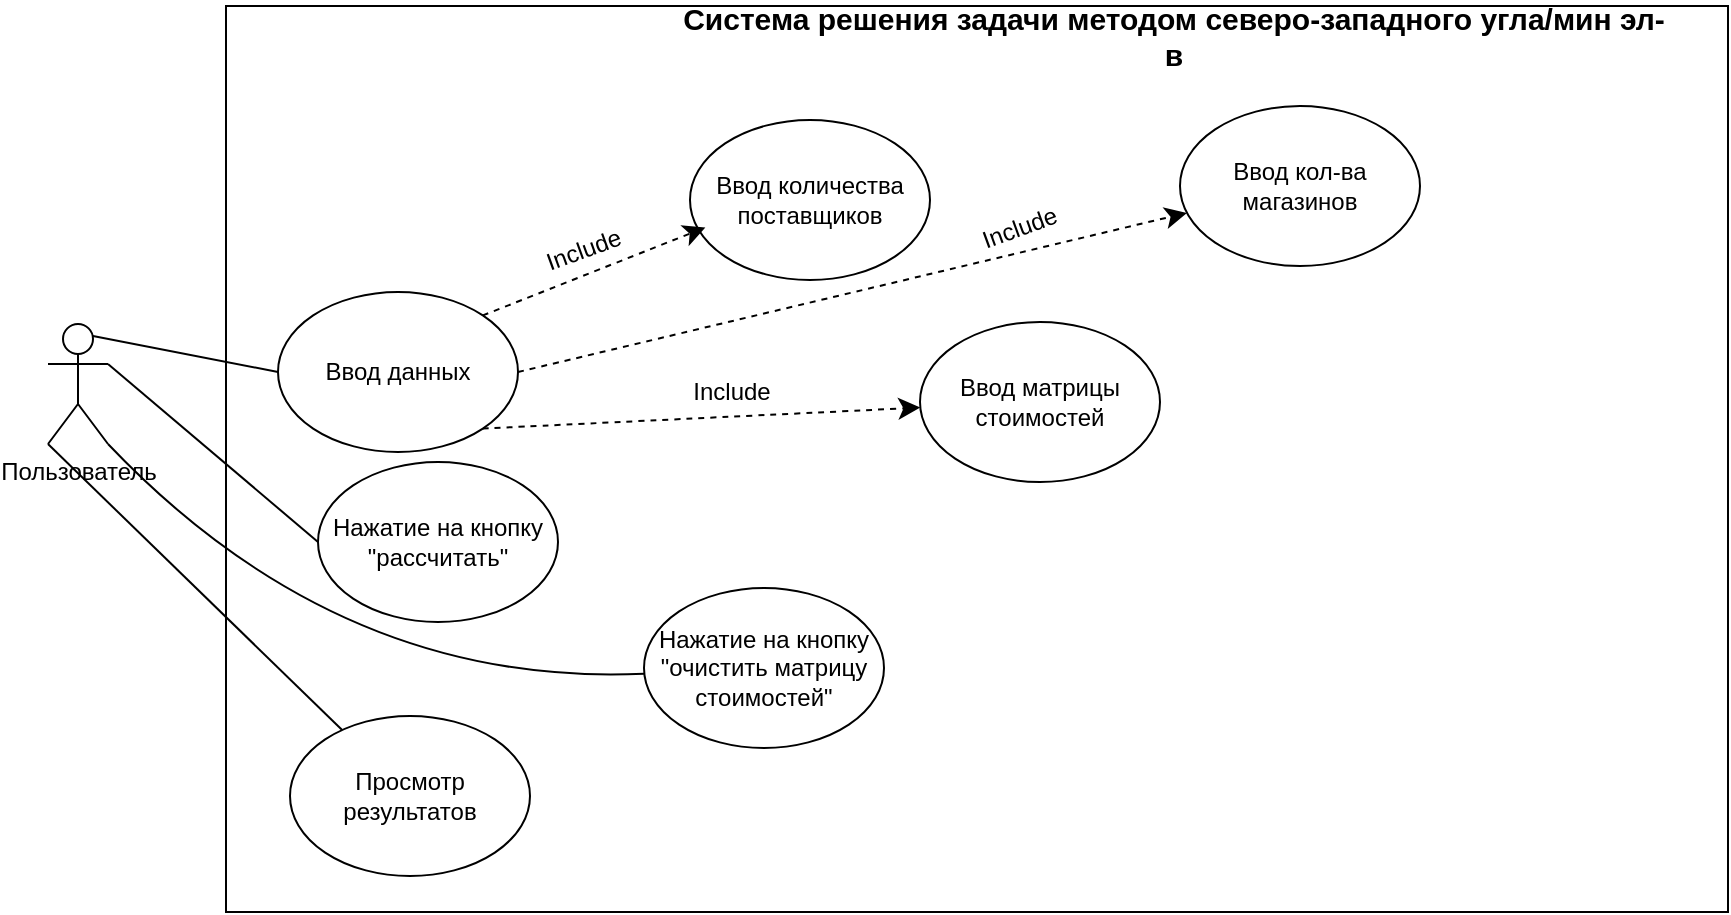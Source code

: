 <mxfile version="26.2.12">
  <diagram name="Страница — 1" id="ysiQBloccP-6B-CUkCuF">
    <mxGraphModel dx="1339" dy="1008" grid="0" gridSize="10" guides="1" tooltips="1" connect="1" arrows="1" fold="1" page="0" pageScale="1" pageWidth="827" pageHeight="1169" math="0" shadow="0">
      <root>
        <mxCell id="0" />
        <mxCell id="1" parent="0" />
        <mxCell id="Mk1Z0D-mKazQVYPmV3hy-1" value="" style="rounded=0;whiteSpace=wrap;html=1;" parent="1" vertex="1">
          <mxGeometry x="59" y="-224" width="751" height="453" as="geometry" />
        </mxCell>
        <mxCell id="37V98sv0wtt9kqBkIG4--5" style="edgeStyle=none;curved=1;rounded=0;orthogonalLoop=1;jettySize=auto;html=1;entryX=0;entryY=0.5;entryDx=0;entryDy=0;fontSize=12;startSize=8;endSize=8;exitX=1;exitY=0.333;exitDx=0;exitDy=0;exitPerimeter=0;endArrow=none;startFill=0;" edge="1" parent="1" source="Mk1Z0D-mKazQVYPmV3hy-2" target="Mk1Z0D-mKazQVYPmV3hy-7">
          <mxGeometry relative="1" as="geometry" />
        </mxCell>
        <mxCell id="37V98sv0wtt9kqBkIG4--6" style="edgeStyle=none;curved=1;rounded=0;orthogonalLoop=1;jettySize=auto;html=1;exitX=1;exitY=1;exitDx=0;exitDy=0;exitPerimeter=0;fontSize=12;startSize=8;endSize=8;endArrow=none;startFill=0;" edge="1" parent="1" source="Mk1Z0D-mKazQVYPmV3hy-2" target="Mk1Z0D-mKazQVYPmV3hy-9">
          <mxGeometry relative="1" as="geometry">
            <mxPoint x="35.455" y="74.364" as="targetPoint" />
            <Array as="points">
              <mxPoint x="116" y="117" />
            </Array>
          </mxGeometry>
        </mxCell>
        <mxCell id="37V98sv0wtt9kqBkIG4--7" style="edgeStyle=none;curved=1;rounded=0;orthogonalLoop=1;jettySize=auto;html=1;exitX=0;exitY=1;exitDx=0;exitDy=0;exitPerimeter=0;fontSize=12;startSize=8;endSize=8;endArrow=none;startFill=0;" edge="1" parent="1" source="Mk1Z0D-mKazQVYPmV3hy-2" target="Mk1Z0D-mKazQVYPmV3hy-6">
          <mxGeometry relative="1" as="geometry" />
        </mxCell>
        <mxCell id="Mk1Z0D-mKazQVYPmV3hy-2" value="Пользователь" style="shape=umlActor;verticalLabelPosition=bottom;verticalAlign=top;html=1;" parent="1" vertex="1">
          <mxGeometry x="-30" y="-65" width="30" height="60" as="geometry" />
        </mxCell>
        <mxCell id="Mk1Z0D-mKazQVYPmV3hy-4" value="&lt;b&gt;&lt;font style=&quot;font-size: 15px;&quot;&gt;Система решения задачи методом северо-западного угла/мин эл-в&lt;/font&gt;&lt;/b&gt;" style="text;html=1;align=center;verticalAlign=middle;whiteSpace=wrap;rounded=0;" parent="1" vertex="1">
          <mxGeometry x="282" y="-224" width="502" height="30" as="geometry" />
        </mxCell>
        <mxCell id="Mk1Z0D-mKazQVYPmV3hy-5" value="Ввод матрицы стоимостей" style="ellipse;whiteSpace=wrap;html=1;" parent="1" vertex="1">
          <mxGeometry x="406" y="-66" width="120" height="80" as="geometry" />
        </mxCell>
        <mxCell id="Mk1Z0D-mKazQVYPmV3hy-6" value="Просмотр результатов" style="ellipse;whiteSpace=wrap;html=1;" parent="1" vertex="1">
          <mxGeometry x="91" y="131" width="120" height="80" as="geometry" />
        </mxCell>
        <mxCell id="Mk1Z0D-mKazQVYPmV3hy-7" value="Нажатие на кнопку &quot;рассчитать&quot;" style="ellipse;whiteSpace=wrap;html=1;" parent="1" vertex="1">
          <mxGeometry x="105" y="4" width="120" height="80" as="geometry" />
        </mxCell>
        <mxCell id="Mk1Z0D-mKazQVYPmV3hy-8" value="Ввод кол-ва магазинов" style="ellipse;whiteSpace=wrap;html=1;" parent="1" vertex="1">
          <mxGeometry x="536" y="-174" width="120" height="80" as="geometry" />
        </mxCell>
        <mxCell id="Mk1Z0D-mKazQVYPmV3hy-9" value="Нажатие на кнопку &quot;очистить матрицу стоимостей&quot;" style="ellipse;whiteSpace=wrap;html=1;" parent="1" vertex="1">
          <mxGeometry x="268" y="67" width="120" height="80" as="geometry" />
        </mxCell>
        <mxCell id="Mk1Z0D-mKazQVYPmV3hy-10" value="Ввод количества поставщиков" style="ellipse;whiteSpace=wrap;html=1;" parent="1" vertex="1">
          <mxGeometry x="291" y="-167" width="120" height="80" as="geometry" />
        </mxCell>
        <mxCell id="37V98sv0wtt9kqBkIG4--4" style="edgeStyle=none;curved=1;rounded=0;orthogonalLoop=1;jettySize=auto;html=1;exitX=1;exitY=0.5;exitDx=0;exitDy=0;fontSize=12;startSize=8;endSize=8;dashed=1;" edge="1" parent="1" source="Mk1Z0D-mKazQVYPmV3hy-11" target="Mk1Z0D-mKazQVYPmV3hy-8">
          <mxGeometry relative="1" as="geometry" />
        </mxCell>
        <mxCell id="37V98sv0wtt9kqBkIG4--12" style="edgeStyle=none;curved=1;rounded=0;orthogonalLoop=1;jettySize=auto;html=1;exitX=1;exitY=1;exitDx=0;exitDy=0;fontSize=12;startSize=8;endSize=8;dashed=1;" edge="1" parent="1" source="Mk1Z0D-mKazQVYPmV3hy-11" target="Mk1Z0D-mKazQVYPmV3hy-5">
          <mxGeometry relative="1" as="geometry" />
        </mxCell>
        <mxCell id="Mk1Z0D-mKazQVYPmV3hy-11" value="Ввод данных" style="ellipse;whiteSpace=wrap;html=1;" parent="1" vertex="1">
          <mxGeometry x="85" y="-81" width="120" height="80" as="geometry" />
        </mxCell>
        <mxCell id="Mk1Z0D-mKazQVYPmV3hy-14" style="edgeStyle=none;curved=1;rounded=0;orthogonalLoop=1;jettySize=auto;html=1;entryX=0;entryY=0.5;entryDx=0;entryDy=0;fontSize=12;strokeColor=default;endArrow=none;startFill=0;exitX=0.75;exitY=0.1;exitDx=0;exitDy=0;exitPerimeter=0;" parent="1" source="Mk1Z0D-mKazQVYPmV3hy-2" target="Mk1Z0D-mKazQVYPmV3hy-11" edge="1">
          <mxGeometry relative="1" as="geometry" />
        </mxCell>
        <mxCell id="37V98sv0wtt9kqBkIG4--2" style="edgeStyle=none;curved=1;rounded=0;orthogonalLoop=1;jettySize=auto;html=1;exitX=1;exitY=0;exitDx=0;exitDy=0;entryX=0.064;entryY=0.672;entryDx=0;entryDy=0;entryPerimeter=0;fontSize=12;startSize=8;endSize=8;dashed=1;" edge="1" parent="1" source="Mk1Z0D-mKazQVYPmV3hy-11" target="Mk1Z0D-mKazQVYPmV3hy-10">
          <mxGeometry relative="1" as="geometry" />
        </mxCell>
        <mxCell id="37V98sv0wtt9kqBkIG4--10" value="Include" style="text;html=1;align=center;verticalAlign=middle;whiteSpace=wrap;rounded=0;rotation=-20;" vertex="1" parent="1">
          <mxGeometry x="208" y="-117" width="60" height="30" as="geometry" />
        </mxCell>
        <mxCell id="37V98sv0wtt9kqBkIG4--11" value="Include" style="text;html=1;align=center;verticalAlign=middle;whiteSpace=wrap;rounded=0;rotation=-20;" vertex="1" parent="1">
          <mxGeometry x="426" y="-128" width="60" height="30" as="geometry" />
        </mxCell>
        <mxCell id="37V98sv0wtt9kqBkIG4--13" value="Include" style="text;html=1;align=center;verticalAlign=middle;whiteSpace=wrap;rounded=0;rotation=0;" vertex="1" parent="1">
          <mxGeometry x="282" y="-46" width="60" height="30" as="geometry" />
        </mxCell>
      </root>
    </mxGraphModel>
  </diagram>
</mxfile>
